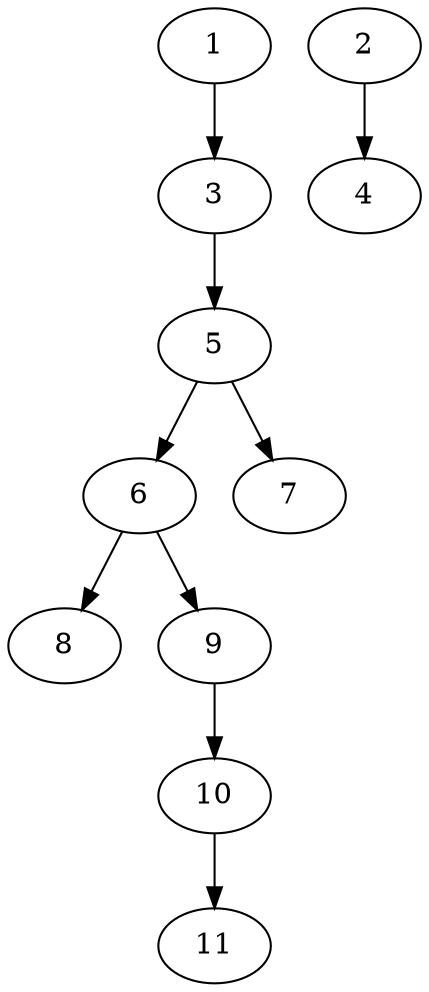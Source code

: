 // DAG (tier=1-easy, mode=compute, n=11, ccr=0.262, fat=0.400, density=0.234, regular=0.602, jump=0.093, mindata=262144, maxdata=2097152)
// DAG automatically generated by daggen at Sun Aug 24 16:33:32 2025
// /home/ermia/Project/Environments/daggen/bin/daggen --dot --ccr 0.262 --fat 0.400 --regular 0.602 --density 0.234 --jump 0.093 --mindata 262144 --maxdata 2097152 -n 11 
digraph G {
  1 [size="5685805918734778368", alpha="0.03", expect_size="2842902959367389184"]
  1 -> 3 [size ="25485002145792"]
  2 [size="806187706435426", alpha="0.13", expect_size="403093853217713"]
  2 -> 4 [size ="17249964392448"]
  3 [size="2399604153890554", alpha="0.08", expect_size="1199802076945277"]
  3 -> 5 [size ="1775029452800"]
  4 [size="53596356185270032", alpha="0.00", expect_size="26798178092635016"]
  5 [size="18670079819472172", alpha="0.06", expect_size="9335039909736086"]
  5 -> 6 [size ="32028678422528"]
  5 -> 7 [size ="32028678422528"]
  6 [size="75642152692979296", alpha="0.10", expect_size="37821076346489648"]
  6 -> 8 [size ="30988222595072"]
  6 -> 9 [size ="30988222595072"]
  7 [size="3389925949452582912", alpha="0.06", expect_size="1694962974726291456"]
  8 [size="214764639232087", alpha="0.02", expect_size="107382319616043"]
  9 [size="28478678883499832", alpha="0.11", expect_size="14239339441749916"]
  9 -> 10 [size ="29271410081792"]
  10 [size="78841516503117040", alpha="0.02", expect_size="39420758251558520"]
  10 -> 11 [size ="33053002956800"]
  11 [size="204565238222984", alpha="0.05", expect_size="102282619111492"]
}